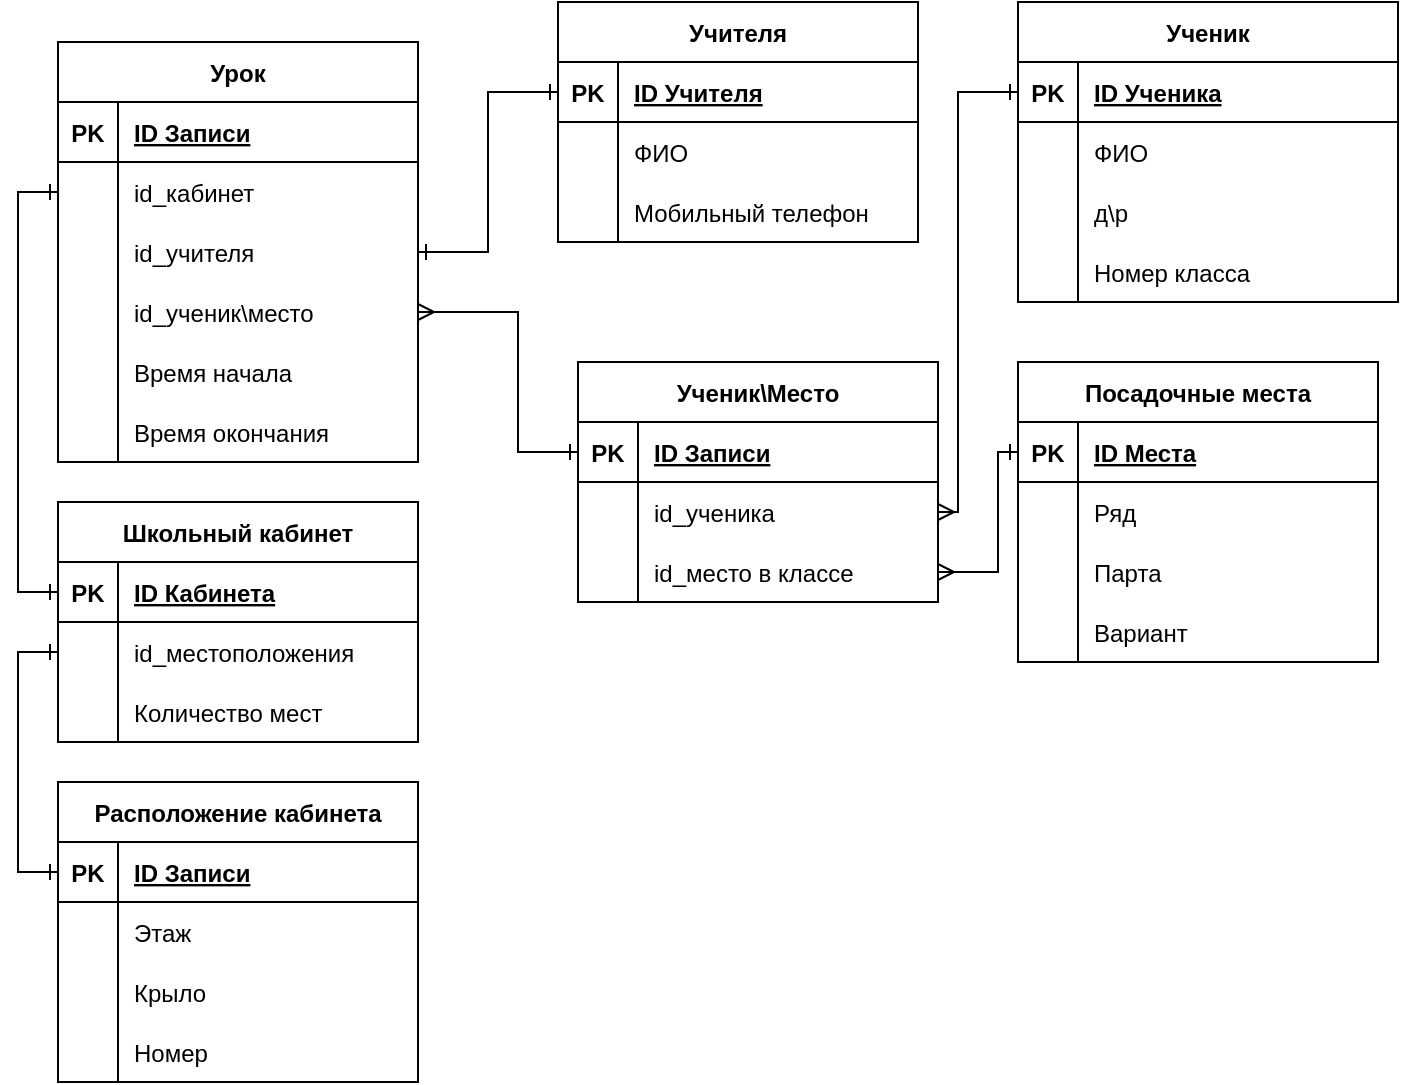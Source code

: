 <mxfile version="20.6.0" type="device"><diagram id="GnBNPRZtoL4V0QcMYUtD" name="Страница 1"><mxGraphModel dx="200" dy="111" grid="1" gridSize="10" guides="1" tooltips="1" connect="1" arrows="1" fold="1" page="1" pageScale="1" pageWidth="827" pageHeight="1169" math="0" shadow="0"><root><mxCell id="0"/><mxCell id="1" parent="0"/><mxCell id="-OCPKFXv0p_NNoQXQjHF-1" value="Школьный кабинет" style="shape=table;startSize=30;container=1;collapsible=1;childLayout=tableLayout;fixedRows=1;rowLines=0;fontStyle=1;align=center;resizeLast=1;" vertex="1" parent="1"><mxGeometry x="270" y="250" width="180" height="120" as="geometry"/></mxCell><mxCell id="-OCPKFXv0p_NNoQXQjHF-2" value="" style="shape=tableRow;horizontal=0;startSize=0;swimlaneHead=0;swimlaneBody=0;fillColor=none;collapsible=0;dropTarget=0;points=[[0,0.5],[1,0.5]];portConstraint=eastwest;top=0;left=0;right=0;bottom=1;" vertex="1" parent="-OCPKFXv0p_NNoQXQjHF-1"><mxGeometry y="30" width="180" height="30" as="geometry"/></mxCell><mxCell id="-OCPKFXv0p_NNoQXQjHF-3" value="PK" style="shape=partialRectangle;connectable=0;fillColor=none;top=0;left=0;bottom=0;right=0;fontStyle=1;overflow=hidden;" vertex="1" parent="-OCPKFXv0p_NNoQXQjHF-2"><mxGeometry width="30" height="30" as="geometry"><mxRectangle width="30" height="30" as="alternateBounds"/></mxGeometry></mxCell><mxCell id="-OCPKFXv0p_NNoQXQjHF-4" value="ID Кабинета" style="shape=partialRectangle;connectable=0;fillColor=none;top=0;left=0;bottom=0;right=0;align=left;spacingLeft=6;fontStyle=5;overflow=hidden;" vertex="1" parent="-OCPKFXv0p_NNoQXQjHF-2"><mxGeometry x="30" width="150" height="30" as="geometry"><mxRectangle width="150" height="30" as="alternateBounds"/></mxGeometry></mxCell><mxCell id="-OCPKFXv0p_NNoQXQjHF-5" value="" style="shape=tableRow;horizontal=0;startSize=0;swimlaneHead=0;swimlaneBody=0;fillColor=none;collapsible=0;dropTarget=0;points=[[0,0.5],[1,0.5]];portConstraint=eastwest;top=0;left=0;right=0;bottom=0;" vertex="1" parent="-OCPKFXv0p_NNoQXQjHF-1"><mxGeometry y="60" width="180" height="30" as="geometry"/></mxCell><mxCell id="-OCPKFXv0p_NNoQXQjHF-6" value="" style="shape=partialRectangle;connectable=0;fillColor=none;top=0;left=0;bottom=0;right=0;editable=1;overflow=hidden;" vertex="1" parent="-OCPKFXv0p_NNoQXQjHF-5"><mxGeometry width="30" height="30" as="geometry"><mxRectangle width="30" height="30" as="alternateBounds"/></mxGeometry></mxCell><mxCell id="-OCPKFXv0p_NNoQXQjHF-7" value="id_местоположения" style="shape=partialRectangle;connectable=0;fillColor=none;top=0;left=0;bottom=0;right=0;align=left;spacingLeft=6;overflow=hidden;" vertex="1" parent="-OCPKFXv0p_NNoQXQjHF-5"><mxGeometry x="30" width="150" height="30" as="geometry"><mxRectangle width="150" height="30" as="alternateBounds"/></mxGeometry></mxCell><mxCell id="-OCPKFXv0p_NNoQXQjHF-8" value="" style="shape=tableRow;horizontal=0;startSize=0;swimlaneHead=0;swimlaneBody=0;fillColor=none;collapsible=0;dropTarget=0;points=[[0,0.5],[1,0.5]];portConstraint=eastwest;top=0;left=0;right=0;bottom=0;" vertex="1" parent="-OCPKFXv0p_NNoQXQjHF-1"><mxGeometry y="90" width="180" height="30" as="geometry"/></mxCell><mxCell id="-OCPKFXv0p_NNoQXQjHF-9" value="" style="shape=partialRectangle;connectable=0;fillColor=none;top=0;left=0;bottom=0;right=0;editable=1;overflow=hidden;" vertex="1" parent="-OCPKFXv0p_NNoQXQjHF-8"><mxGeometry width="30" height="30" as="geometry"><mxRectangle width="30" height="30" as="alternateBounds"/></mxGeometry></mxCell><mxCell id="-OCPKFXv0p_NNoQXQjHF-10" value="Количество мест" style="shape=partialRectangle;connectable=0;fillColor=none;top=0;left=0;bottom=0;right=0;align=left;spacingLeft=6;overflow=hidden;" vertex="1" parent="-OCPKFXv0p_NNoQXQjHF-8"><mxGeometry x="30" width="150" height="30" as="geometry"><mxRectangle width="150" height="30" as="alternateBounds"/></mxGeometry></mxCell><mxCell id="-OCPKFXv0p_NNoQXQjHF-14" value="Урок" style="shape=table;startSize=30;container=1;collapsible=1;childLayout=tableLayout;fixedRows=1;rowLines=0;fontStyle=1;align=center;resizeLast=1;" vertex="1" parent="1"><mxGeometry x="270" y="20" width="180" height="210" as="geometry"/></mxCell><mxCell id="-OCPKFXv0p_NNoQXQjHF-15" value="" style="shape=tableRow;horizontal=0;startSize=0;swimlaneHead=0;swimlaneBody=0;fillColor=none;collapsible=0;dropTarget=0;points=[[0,0.5],[1,0.5]];portConstraint=eastwest;top=0;left=0;right=0;bottom=1;" vertex="1" parent="-OCPKFXv0p_NNoQXQjHF-14"><mxGeometry y="30" width="180" height="30" as="geometry"/></mxCell><mxCell id="-OCPKFXv0p_NNoQXQjHF-16" value="PK" style="shape=partialRectangle;connectable=0;fillColor=none;top=0;left=0;bottom=0;right=0;fontStyle=1;overflow=hidden;" vertex="1" parent="-OCPKFXv0p_NNoQXQjHF-15"><mxGeometry width="30" height="30" as="geometry"><mxRectangle width="30" height="30" as="alternateBounds"/></mxGeometry></mxCell><mxCell id="-OCPKFXv0p_NNoQXQjHF-17" value="ID Записи" style="shape=partialRectangle;connectable=0;fillColor=none;top=0;left=0;bottom=0;right=0;align=left;spacingLeft=6;fontStyle=5;overflow=hidden;" vertex="1" parent="-OCPKFXv0p_NNoQXQjHF-15"><mxGeometry x="30" width="150" height="30" as="geometry"><mxRectangle width="150" height="30" as="alternateBounds"/></mxGeometry></mxCell><mxCell id="-OCPKFXv0p_NNoQXQjHF-18" value="" style="shape=tableRow;horizontal=0;startSize=0;swimlaneHead=0;swimlaneBody=0;fillColor=none;collapsible=0;dropTarget=0;points=[[0,0.5],[1,0.5]];portConstraint=eastwest;top=0;left=0;right=0;bottom=0;" vertex="1" parent="-OCPKFXv0p_NNoQXQjHF-14"><mxGeometry y="60" width="180" height="30" as="geometry"/></mxCell><mxCell id="-OCPKFXv0p_NNoQXQjHF-19" value="" style="shape=partialRectangle;connectable=0;fillColor=none;top=0;left=0;bottom=0;right=0;editable=1;overflow=hidden;" vertex="1" parent="-OCPKFXv0p_NNoQXQjHF-18"><mxGeometry width="30" height="30" as="geometry"><mxRectangle width="30" height="30" as="alternateBounds"/></mxGeometry></mxCell><mxCell id="-OCPKFXv0p_NNoQXQjHF-20" value="id_кабинет" style="shape=partialRectangle;connectable=0;fillColor=none;top=0;left=0;bottom=0;right=0;align=left;spacingLeft=6;overflow=hidden;" vertex="1" parent="-OCPKFXv0p_NNoQXQjHF-18"><mxGeometry x="30" width="150" height="30" as="geometry"><mxRectangle width="150" height="30" as="alternateBounds"/></mxGeometry></mxCell><mxCell id="-OCPKFXv0p_NNoQXQjHF-21" value="" style="shape=tableRow;horizontal=0;startSize=0;swimlaneHead=0;swimlaneBody=0;fillColor=none;collapsible=0;dropTarget=0;points=[[0,0.5],[1,0.5]];portConstraint=eastwest;top=0;left=0;right=0;bottom=0;" vertex="1" parent="-OCPKFXv0p_NNoQXQjHF-14"><mxGeometry y="90" width="180" height="30" as="geometry"/></mxCell><mxCell id="-OCPKFXv0p_NNoQXQjHF-22" value="" style="shape=partialRectangle;connectable=0;fillColor=none;top=0;left=0;bottom=0;right=0;editable=1;overflow=hidden;" vertex="1" parent="-OCPKFXv0p_NNoQXQjHF-21"><mxGeometry width="30" height="30" as="geometry"><mxRectangle width="30" height="30" as="alternateBounds"/></mxGeometry></mxCell><mxCell id="-OCPKFXv0p_NNoQXQjHF-23" value="id_учителя" style="shape=partialRectangle;connectable=0;fillColor=none;top=0;left=0;bottom=0;right=0;align=left;spacingLeft=6;overflow=hidden;" vertex="1" parent="-OCPKFXv0p_NNoQXQjHF-21"><mxGeometry x="30" width="150" height="30" as="geometry"><mxRectangle width="150" height="30" as="alternateBounds"/></mxGeometry></mxCell><mxCell id="-OCPKFXv0p_NNoQXQjHF-24" value="" style="shape=tableRow;horizontal=0;startSize=0;swimlaneHead=0;swimlaneBody=0;fillColor=none;collapsible=0;dropTarget=0;points=[[0,0.5],[1,0.5]];portConstraint=eastwest;top=0;left=0;right=0;bottom=0;" vertex="1" parent="-OCPKFXv0p_NNoQXQjHF-14"><mxGeometry y="120" width="180" height="30" as="geometry"/></mxCell><mxCell id="-OCPKFXv0p_NNoQXQjHF-25" value="" style="shape=partialRectangle;connectable=0;fillColor=none;top=0;left=0;bottom=0;right=0;editable=1;overflow=hidden;" vertex="1" parent="-OCPKFXv0p_NNoQXQjHF-24"><mxGeometry width="30" height="30" as="geometry"><mxRectangle width="30" height="30" as="alternateBounds"/></mxGeometry></mxCell><mxCell id="-OCPKFXv0p_NNoQXQjHF-26" value="id_ученик\место" style="shape=partialRectangle;connectable=0;fillColor=none;top=0;left=0;bottom=0;right=0;align=left;spacingLeft=6;overflow=hidden;" vertex="1" parent="-OCPKFXv0p_NNoQXQjHF-24"><mxGeometry x="30" width="150" height="30" as="geometry"><mxRectangle width="150" height="30" as="alternateBounds"/></mxGeometry></mxCell><mxCell id="-OCPKFXv0p_NNoQXQjHF-134" value="" style="shape=tableRow;horizontal=0;startSize=0;swimlaneHead=0;swimlaneBody=0;fillColor=none;collapsible=0;dropTarget=0;points=[[0,0.5],[1,0.5]];portConstraint=eastwest;top=0;left=0;right=0;bottom=0;" vertex="1" parent="-OCPKFXv0p_NNoQXQjHF-14"><mxGeometry y="150" width="180" height="30" as="geometry"/></mxCell><mxCell id="-OCPKFXv0p_NNoQXQjHF-135" value="" style="shape=partialRectangle;connectable=0;fillColor=none;top=0;left=0;bottom=0;right=0;editable=1;overflow=hidden;" vertex="1" parent="-OCPKFXv0p_NNoQXQjHF-134"><mxGeometry width="30" height="30" as="geometry"><mxRectangle width="30" height="30" as="alternateBounds"/></mxGeometry></mxCell><mxCell id="-OCPKFXv0p_NNoQXQjHF-136" value="Время начала" style="shape=partialRectangle;connectable=0;fillColor=none;top=0;left=0;bottom=0;right=0;align=left;spacingLeft=6;overflow=hidden;" vertex="1" parent="-OCPKFXv0p_NNoQXQjHF-134"><mxGeometry x="30" width="150" height="30" as="geometry"><mxRectangle width="150" height="30" as="alternateBounds"/></mxGeometry></mxCell><mxCell id="-OCPKFXv0p_NNoQXQjHF-138" value="" style="shape=tableRow;horizontal=0;startSize=0;swimlaneHead=0;swimlaneBody=0;fillColor=none;collapsible=0;dropTarget=0;points=[[0,0.5],[1,0.5]];portConstraint=eastwest;top=0;left=0;right=0;bottom=0;" vertex="1" parent="-OCPKFXv0p_NNoQXQjHF-14"><mxGeometry y="180" width="180" height="30" as="geometry"/></mxCell><mxCell id="-OCPKFXv0p_NNoQXQjHF-139" value="" style="shape=partialRectangle;connectable=0;fillColor=none;top=0;left=0;bottom=0;right=0;editable=1;overflow=hidden;" vertex="1" parent="-OCPKFXv0p_NNoQXQjHF-138"><mxGeometry width="30" height="30" as="geometry"><mxRectangle width="30" height="30" as="alternateBounds"/></mxGeometry></mxCell><mxCell id="-OCPKFXv0p_NNoQXQjHF-140" value="Время окончания" style="shape=partialRectangle;connectable=0;fillColor=none;top=0;left=0;bottom=0;right=0;align=left;spacingLeft=6;overflow=hidden;" vertex="1" parent="-OCPKFXv0p_NNoQXQjHF-138"><mxGeometry x="30" width="150" height="30" as="geometry"><mxRectangle width="150" height="30" as="alternateBounds"/></mxGeometry></mxCell><mxCell id="-OCPKFXv0p_NNoQXQjHF-40" value="Учителя" style="shape=table;startSize=30;container=1;collapsible=1;childLayout=tableLayout;fixedRows=1;rowLines=0;fontStyle=1;align=center;resizeLast=1;" vertex="1" parent="1"><mxGeometry x="520" width="180" height="120" as="geometry"/></mxCell><mxCell id="-OCPKFXv0p_NNoQXQjHF-41" value="" style="shape=tableRow;horizontal=0;startSize=0;swimlaneHead=0;swimlaneBody=0;fillColor=none;collapsible=0;dropTarget=0;points=[[0,0.5],[1,0.5]];portConstraint=eastwest;top=0;left=0;right=0;bottom=1;" vertex="1" parent="-OCPKFXv0p_NNoQXQjHF-40"><mxGeometry y="30" width="180" height="30" as="geometry"/></mxCell><mxCell id="-OCPKFXv0p_NNoQXQjHF-42" value="PK" style="shape=partialRectangle;connectable=0;fillColor=none;top=0;left=0;bottom=0;right=0;fontStyle=1;overflow=hidden;" vertex="1" parent="-OCPKFXv0p_NNoQXQjHF-41"><mxGeometry width="30" height="30" as="geometry"><mxRectangle width="30" height="30" as="alternateBounds"/></mxGeometry></mxCell><mxCell id="-OCPKFXv0p_NNoQXQjHF-43" value="ID Учителя" style="shape=partialRectangle;connectable=0;fillColor=none;top=0;left=0;bottom=0;right=0;align=left;spacingLeft=6;fontStyle=5;overflow=hidden;" vertex="1" parent="-OCPKFXv0p_NNoQXQjHF-41"><mxGeometry x="30" width="150" height="30" as="geometry"><mxRectangle width="150" height="30" as="alternateBounds"/></mxGeometry></mxCell><mxCell id="-OCPKFXv0p_NNoQXQjHF-44" value="" style="shape=tableRow;horizontal=0;startSize=0;swimlaneHead=0;swimlaneBody=0;fillColor=none;collapsible=0;dropTarget=0;points=[[0,0.5],[1,0.5]];portConstraint=eastwest;top=0;left=0;right=0;bottom=0;" vertex="1" parent="-OCPKFXv0p_NNoQXQjHF-40"><mxGeometry y="60" width="180" height="30" as="geometry"/></mxCell><mxCell id="-OCPKFXv0p_NNoQXQjHF-45" value="" style="shape=partialRectangle;connectable=0;fillColor=none;top=0;left=0;bottom=0;right=0;editable=1;overflow=hidden;" vertex="1" parent="-OCPKFXv0p_NNoQXQjHF-44"><mxGeometry width="30" height="30" as="geometry"><mxRectangle width="30" height="30" as="alternateBounds"/></mxGeometry></mxCell><mxCell id="-OCPKFXv0p_NNoQXQjHF-46" value="ФИО" style="shape=partialRectangle;connectable=0;fillColor=none;top=0;left=0;bottom=0;right=0;align=left;spacingLeft=6;overflow=hidden;" vertex="1" parent="-OCPKFXv0p_NNoQXQjHF-44"><mxGeometry x="30" width="150" height="30" as="geometry"><mxRectangle width="150" height="30" as="alternateBounds"/></mxGeometry></mxCell><mxCell id="-OCPKFXv0p_NNoQXQjHF-47" value="" style="shape=tableRow;horizontal=0;startSize=0;swimlaneHead=0;swimlaneBody=0;fillColor=none;collapsible=0;dropTarget=0;points=[[0,0.5],[1,0.5]];portConstraint=eastwest;top=0;left=0;right=0;bottom=0;" vertex="1" parent="-OCPKFXv0p_NNoQXQjHF-40"><mxGeometry y="90" width="180" height="30" as="geometry"/></mxCell><mxCell id="-OCPKFXv0p_NNoQXQjHF-48" value="" style="shape=partialRectangle;connectable=0;fillColor=none;top=0;left=0;bottom=0;right=0;editable=1;overflow=hidden;" vertex="1" parent="-OCPKFXv0p_NNoQXQjHF-47"><mxGeometry width="30" height="30" as="geometry"><mxRectangle width="30" height="30" as="alternateBounds"/></mxGeometry></mxCell><mxCell id="-OCPKFXv0p_NNoQXQjHF-49" value="Мобильный телефон" style="shape=partialRectangle;connectable=0;fillColor=none;top=0;left=0;bottom=0;right=0;align=left;spacingLeft=6;overflow=hidden;" vertex="1" parent="-OCPKFXv0p_NNoQXQjHF-47"><mxGeometry x="30" width="150" height="30" as="geometry"><mxRectangle width="150" height="30" as="alternateBounds"/></mxGeometry></mxCell><mxCell id="-OCPKFXv0p_NNoQXQjHF-53" value="Ученик" style="shape=table;startSize=30;container=1;collapsible=1;childLayout=tableLayout;fixedRows=1;rowLines=0;fontStyle=1;align=center;resizeLast=1;" vertex="1" parent="1"><mxGeometry x="750" width="190" height="150" as="geometry"/></mxCell><mxCell id="-OCPKFXv0p_NNoQXQjHF-54" value="" style="shape=tableRow;horizontal=0;startSize=0;swimlaneHead=0;swimlaneBody=0;fillColor=none;collapsible=0;dropTarget=0;points=[[0,0.5],[1,0.5]];portConstraint=eastwest;top=0;left=0;right=0;bottom=1;" vertex="1" parent="-OCPKFXv0p_NNoQXQjHF-53"><mxGeometry y="30" width="190" height="30" as="geometry"/></mxCell><mxCell id="-OCPKFXv0p_NNoQXQjHF-55" value="PK" style="shape=partialRectangle;connectable=0;fillColor=none;top=0;left=0;bottom=0;right=0;fontStyle=1;overflow=hidden;" vertex="1" parent="-OCPKFXv0p_NNoQXQjHF-54"><mxGeometry width="30" height="30" as="geometry"><mxRectangle width="30" height="30" as="alternateBounds"/></mxGeometry></mxCell><mxCell id="-OCPKFXv0p_NNoQXQjHF-56" value="ID Ученика" style="shape=partialRectangle;connectable=0;fillColor=none;top=0;left=0;bottom=0;right=0;align=left;spacingLeft=6;fontStyle=5;overflow=hidden;" vertex="1" parent="-OCPKFXv0p_NNoQXQjHF-54"><mxGeometry x="30" width="160" height="30" as="geometry"><mxRectangle width="160" height="30" as="alternateBounds"/></mxGeometry></mxCell><mxCell id="-OCPKFXv0p_NNoQXQjHF-57" value="" style="shape=tableRow;horizontal=0;startSize=0;swimlaneHead=0;swimlaneBody=0;fillColor=none;collapsible=0;dropTarget=0;points=[[0,0.5],[1,0.5]];portConstraint=eastwest;top=0;left=0;right=0;bottom=0;" vertex="1" parent="-OCPKFXv0p_NNoQXQjHF-53"><mxGeometry y="60" width="190" height="30" as="geometry"/></mxCell><mxCell id="-OCPKFXv0p_NNoQXQjHF-58" value="" style="shape=partialRectangle;connectable=0;fillColor=none;top=0;left=0;bottom=0;right=0;editable=1;overflow=hidden;" vertex="1" parent="-OCPKFXv0p_NNoQXQjHF-57"><mxGeometry width="30" height="30" as="geometry"><mxRectangle width="30" height="30" as="alternateBounds"/></mxGeometry></mxCell><mxCell id="-OCPKFXv0p_NNoQXQjHF-59" value="ФИО" style="shape=partialRectangle;connectable=0;fillColor=none;top=0;left=0;bottom=0;right=0;align=left;spacingLeft=6;overflow=hidden;" vertex="1" parent="-OCPKFXv0p_NNoQXQjHF-57"><mxGeometry x="30" width="160" height="30" as="geometry"><mxRectangle width="160" height="30" as="alternateBounds"/></mxGeometry></mxCell><mxCell id="-OCPKFXv0p_NNoQXQjHF-60" value="" style="shape=tableRow;horizontal=0;startSize=0;swimlaneHead=0;swimlaneBody=0;fillColor=none;collapsible=0;dropTarget=0;points=[[0,0.5],[1,0.5]];portConstraint=eastwest;top=0;left=0;right=0;bottom=0;" vertex="1" parent="-OCPKFXv0p_NNoQXQjHF-53"><mxGeometry y="90" width="190" height="30" as="geometry"/></mxCell><mxCell id="-OCPKFXv0p_NNoQXQjHF-61" value="" style="shape=partialRectangle;connectable=0;fillColor=none;top=0;left=0;bottom=0;right=0;editable=1;overflow=hidden;" vertex="1" parent="-OCPKFXv0p_NNoQXQjHF-60"><mxGeometry width="30" height="30" as="geometry"><mxRectangle width="30" height="30" as="alternateBounds"/></mxGeometry></mxCell><mxCell id="-OCPKFXv0p_NNoQXQjHF-62" value="д\р" style="shape=partialRectangle;connectable=0;fillColor=none;top=0;left=0;bottom=0;right=0;align=left;spacingLeft=6;overflow=hidden;" vertex="1" parent="-OCPKFXv0p_NNoQXQjHF-60"><mxGeometry x="30" width="160" height="30" as="geometry"><mxRectangle width="160" height="30" as="alternateBounds"/></mxGeometry></mxCell><mxCell id="-OCPKFXv0p_NNoQXQjHF-125" value="" style="shape=tableRow;horizontal=0;startSize=0;swimlaneHead=0;swimlaneBody=0;fillColor=none;collapsible=0;dropTarget=0;points=[[0,0.5],[1,0.5]];portConstraint=eastwest;top=0;left=0;right=0;bottom=0;" vertex="1" parent="-OCPKFXv0p_NNoQXQjHF-53"><mxGeometry y="120" width="190" height="30" as="geometry"/></mxCell><mxCell id="-OCPKFXv0p_NNoQXQjHF-126" value="" style="shape=partialRectangle;connectable=0;fillColor=none;top=0;left=0;bottom=0;right=0;editable=1;overflow=hidden;" vertex="1" parent="-OCPKFXv0p_NNoQXQjHF-125"><mxGeometry width="30" height="30" as="geometry"><mxRectangle width="30" height="30" as="alternateBounds"/></mxGeometry></mxCell><mxCell id="-OCPKFXv0p_NNoQXQjHF-127" value="Номер класса" style="shape=partialRectangle;connectable=0;fillColor=none;top=0;left=0;bottom=0;right=0;align=left;spacingLeft=6;overflow=hidden;" vertex="1" parent="-OCPKFXv0p_NNoQXQjHF-125"><mxGeometry x="30" width="160" height="30" as="geometry"><mxRectangle width="160" height="30" as="alternateBounds"/></mxGeometry></mxCell><mxCell id="-OCPKFXv0p_NNoQXQjHF-66" value="Расположение кабинета" style="shape=table;startSize=30;container=1;collapsible=1;childLayout=tableLayout;fixedRows=1;rowLines=0;fontStyle=1;align=center;resizeLast=1;" vertex="1" parent="1"><mxGeometry x="270" y="390" width="180" height="150" as="geometry"/></mxCell><mxCell id="-OCPKFXv0p_NNoQXQjHF-67" value="" style="shape=tableRow;horizontal=0;startSize=0;swimlaneHead=0;swimlaneBody=0;fillColor=none;collapsible=0;dropTarget=0;points=[[0,0.5],[1,0.5]];portConstraint=eastwest;top=0;left=0;right=0;bottom=1;" vertex="1" parent="-OCPKFXv0p_NNoQXQjHF-66"><mxGeometry y="30" width="180" height="30" as="geometry"/></mxCell><mxCell id="-OCPKFXv0p_NNoQXQjHF-68" value="PK" style="shape=partialRectangle;connectable=0;fillColor=none;top=0;left=0;bottom=0;right=0;fontStyle=1;overflow=hidden;" vertex="1" parent="-OCPKFXv0p_NNoQXQjHF-67"><mxGeometry width="30" height="30" as="geometry"><mxRectangle width="30" height="30" as="alternateBounds"/></mxGeometry></mxCell><mxCell id="-OCPKFXv0p_NNoQXQjHF-69" value="ID Записи" style="shape=partialRectangle;connectable=0;fillColor=none;top=0;left=0;bottom=0;right=0;align=left;spacingLeft=6;fontStyle=5;overflow=hidden;" vertex="1" parent="-OCPKFXv0p_NNoQXQjHF-67"><mxGeometry x="30" width="150" height="30" as="geometry"><mxRectangle width="150" height="30" as="alternateBounds"/></mxGeometry></mxCell><mxCell id="-OCPKFXv0p_NNoQXQjHF-70" value="" style="shape=tableRow;horizontal=0;startSize=0;swimlaneHead=0;swimlaneBody=0;fillColor=none;collapsible=0;dropTarget=0;points=[[0,0.5],[1,0.5]];portConstraint=eastwest;top=0;left=0;right=0;bottom=0;" vertex="1" parent="-OCPKFXv0p_NNoQXQjHF-66"><mxGeometry y="60" width="180" height="30" as="geometry"/></mxCell><mxCell id="-OCPKFXv0p_NNoQXQjHF-71" value="" style="shape=partialRectangle;connectable=0;fillColor=none;top=0;left=0;bottom=0;right=0;editable=1;overflow=hidden;" vertex="1" parent="-OCPKFXv0p_NNoQXQjHF-70"><mxGeometry width="30" height="30" as="geometry"><mxRectangle width="30" height="30" as="alternateBounds"/></mxGeometry></mxCell><mxCell id="-OCPKFXv0p_NNoQXQjHF-72" value="Этаж" style="shape=partialRectangle;connectable=0;fillColor=none;top=0;left=0;bottom=0;right=0;align=left;spacingLeft=6;overflow=hidden;" vertex="1" parent="-OCPKFXv0p_NNoQXQjHF-70"><mxGeometry x="30" width="150" height="30" as="geometry"><mxRectangle width="150" height="30" as="alternateBounds"/></mxGeometry></mxCell><mxCell id="-OCPKFXv0p_NNoQXQjHF-73" value="" style="shape=tableRow;horizontal=0;startSize=0;swimlaneHead=0;swimlaneBody=0;fillColor=none;collapsible=0;dropTarget=0;points=[[0,0.5],[1,0.5]];portConstraint=eastwest;top=0;left=0;right=0;bottom=0;" vertex="1" parent="-OCPKFXv0p_NNoQXQjHF-66"><mxGeometry y="90" width="180" height="30" as="geometry"/></mxCell><mxCell id="-OCPKFXv0p_NNoQXQjHF-74" value="" style="shape=partialRectangle;connectable=0;fillColor=none;top=0;left=0;bottom=0;right=0;editable=1;overflow=hidden;" vertex="1" parent="-OCPKFXv0p_NNoQXQjHF-73"><mxGeometry width="30" height="30" as="geometry"><mxRectangle width="30" height="30" as="alternateBounds"/></mxGeometry></mxCell><mxCell id="-OCPKFXv0p_NNoQXQjHF-75" value="Крыло" style="shape=partialRectangle;connectable=0;fillColor=none;top=0;left=0;bottom=0;right=0;align=left;spacingLeft=6;overflow=hidden;" vertex="1" parent="-OCPKFXv0p_NNoQXQjHF-73"><mxGeometry x="30" width="150" height="30" as="geometry"><mxRectangle width="150" height="30" as="alternateBounds"/></mxGeometry></mxCell><mxCell id="-OCPKFXv0p_NNoQXQjHF-76" value="" style="shape=tableRow;horizontal=0;startSize=0;swimlaneHead=0;swimlaneBody=0;fillColor=none;collapsible=0;dropTarget=0;points=[[0,0.5],[1,0.5]];portConstraint=eastwest;top=0;left=0;right=0;bottom=0;" vertex="1" parent="-OCPKFXv0p_NNoQXQjHF-66"><mxGeometry y="120" width="180" height="30" as="geometry"/></mxCell><mxCell id="-OCPKFXv0p_NNoQXQjHF-77" value="" style="shape=partialRectangle;connectable=0;fillColor=none;top=0;left=0;bottom=0;right=0;editable=1;overflow=hidden;" vertex="1" parent="-OCPKFXv0p_NNoQXQjHF-76"><mxGeometry width="30" height="30" as="geometry"><mxRectangle width="30" height="30" as="alternateBounds"/></mxGeometry></mxCell><mxCell id="-OCPKFXv0p_NNoQXQjHF-78" value="Номер" style="shape=partialRectangle;connectable=0;fillColor=none;top=0;left=0;bottom=0;right=0;align=left;spacingLeft=6;overflow=hidden;" vertex="1" parent="-OCPKFXv0p_NNoQXQjHF-76"><mxGeometry x="30" width="150" height="30" as="geometry"><mxRectangle width="150" height="30" as="alternateBounds"/></mxGeometry></mxCell><mxCell id="-OCPKFXv0p_NNoQXQjHF-82" value="Посадочные места" style="shape=table;startSize=30;container=1;collapsible=1;childLayout=tableLayout;fixedRows=1;rowLines=0;fontStyle=1;align=center;resizeLast=1;" vertex="1" parent="1"><mxGeometry x="750" y="180" width="180" height="150" as="geometry"/></mxCell><mxCell id="-OCPKFXv0p_NNoQXQjHF-83" value="" style="shape=tableRow;horizontal=0;startSize=0;swimlaneHead=0;swimlaneBody=0;fillColor=none;collapsible=0;dropTarget=0;points=[[0,0.5],[1,0.5]];portConstraint=eastwest;top=0;left=0;right=0;bottom=1;" vertex="1" parent="-OCPKFXv0p_NNoQXQjHF-82"><mxGeometry y="30" width="180" height="30" as="geometry"/></mxCell><mxCell id="-OCPKFXv0p_NNoQXQjHF-84" value="PK" style="shape=partialRectangle;connectable=0;fillColor=none;top=0;left=0;bottom=0;right=0;fontStyle=1;overflow=hidden;" vertex="1" parent="-OCPKFXv0p_NNoQXQjHF-83"><mxGeometry width="30" height="30" as="geometry"><mxRectangle width="30" height="30" as="alternateBounds"/></mxGeometry></mxCell><mxCell id="-OCPKFXv0p_NNoQXQjHF-85" value="ID Места" style="shape=partialRectangle;connectable=0;fillColor=none;top=0;left=0;bottom=0;right=0;align=left;spacingLeft=6;fontStyle=5;overflow=hidden;" vertex="1" parent="-OCPKFXv0p_NNoQXQjHF-83"><mxGeometry x="30" width="150" height="30" as="geometry"><mxRectangle width="150" height="30" as="alternateBounds"/></mxGeometry></mxCell><mxCell id="-OCPKFXv0p_NNoQXQjHF-86" value="" style="shape=tableRow;horizontal=0;startSize=0;swimlaneHead=0;swimlaneBody=0;fillColor=none;collapsible=0;dropTarget=0;points=[[0,0.5],[1,0.5]];portConstraint=eastwest;top=0;left=0;right=0;bottom=0;" vertex="1" parent="-OCPKFXv0p_NNoQXQjHF-82"><mxGeometry y="60" width="180" height="30" as="geometry"/></mxCell><mxCell id="-OCPKFXv0p_NNoQXQjHF-87" value="" style="shape=partialRectangle;connectable=0;fillColor=none;top=0;left=0;bottom=0;right=0;editable=1;overflow=hidden;" vertex="1" parent="-OCPKFXv0p_NNoQXQjHF-86"><mxGeometry width="30" height="30" as="geometry"><mxRectangle width="30" height="30" as="alternateBounds"/></mxGeometry></mxCell><mxCell id="-OCPKFXv0p_NNoQXQjHF-88" value="Ряд" style="shape=partialRectangle;connectable=0;fillColor=none;top=0;left=0;bottom=0;right=0;align=left;spacingLeft=6;overflow=hidden;" vertex="1" parent="-OCPKFXv0p_NNoQXQjHF-86"><mxGeometry x="30" width="150" height="30" as="geometry"><mxRectangle width="150" height="30" as="alternateBounds"/></mxGeometry></mxCell><mxCell id="-OCPKFXv0p_NNoQXQjHF-89" value="" style="shape=tableRow;horizontal=0;startSize=0;swimlaneHead=0;swimlaneBody=0;fillColor=none;collapsible=0;dropTarget=0;points=[[0,0.5],[1,0.5]];portConstraint=eastwest;top=0;left=0;right=0;bottom=0;" vertex="1" parent="-OCPKFXv0p_NNoQXQjHF-82"><mxGeometry y="90" width="180" height="30" as="geometry"/></mxCell><mxCell id="-OCPKFXv0p_NNoQXQjHF-90" value="" style="shape=partialRectangle;connectable=0;fillColor=none;top=0;left=0;bottom=0;right=0;editable=1;overflow=hidden;" vertex="1" parent="-OCPKFXv0p_NNoQXQjHF-89"><mxGeometry width="30" height="30" as="geometry"><mxRectangle width="30" height="30" as="alternateBounds"/></mxGeometry></mxCell><mxCell id="-OCPKFXv0p_NNoQXQjHF-91" value="Парта" style="shape=partialRectangle;connectable=0;fillColor=none;top=0;left=0;bottom=0;right=0;align=left;spacingLeft=6;overflow=hidden;" vertex="1" parent="-OCPKFXv0p_NNoQXQjHF-89"><mxGeometry x="30" width="150" height="30" as="geometry"><mxRectangle width="150" height="30" as="alternateBounds"/></mxGeometry></mxCell><mxCell id="-OCPKFXv0p_NNoQXQjHF-92" value="" style="shape=tableRow;horizontal=0;startSize=0;swimlaneHead=0;swimlaneBody=0;fillColor=none;collapsible=0;dropTarget=0;points=[[0,0.5],[1,0.5]];portConstraint=eastwest;top=0;left=0;right=0;bottom=0;" vertex="1" parent="-OCPKFXv0p_NNoQXQjHF-82"><mxGeometry y="120" width="180" height="30" as="geometry"/></mxCell><mxCell id="-OCPKFXv0p_NNoQXQjHF-93" value="" style="shape=partialRectangle;connectable=0;fillColor=none;top=0;left=0;bottom=0;right=0;editable=1;overflow=hidden;" vertex="1" parent="-OCPKFXv0p_NNoQXQjHF-92"><mxGeometry width="30" height="30" as="geometry"><mxRectangle width="30" height="30" as="alternateBounds"/></mxGeometry></mxCell><mxCell id="-OCPKFXv0p_NNoQXQjHF-94" value="Вариант" style="shape=partialRectangle;connectable=0;fillColor=none;top=0;left=0;bottom=0;right=0;align=left;spacingLeft=6;overflow=hidden;" vertex="1" parent="-OCPKFXv0p_NNoQXQjHF-92"><mxGeometry x="30" width="150" height="30" as="geometry"><mxRectangle width="150" height="30" as="alternateBounds"/></mxGeometry></mxCell><mxCell id="-OCPKFXv0p_NNoQXQjHF-95" style="edgeStyle=orthogonalEdgeStyle;rounded=0;orthogonalLoop=1;jettySize=auto;html=1;startArrow=ERone;startFill=0;endArrow=ERone;endFill=0;exitX=0;exitY=0.5;exitDx=0;exitDy=0;entryX=0;entryY=0.5;entryDx=0;entryDy=0;" edge="1" parent="1" source="-OCPKFXv0p_NNoQXQjHF-67" target="-OCPKFXv0p_NNoQXQjHF-5"><mxGeometry relative="1" as="geometry"><mxPoint x="160" y="320" as="targetPoint"/><Array as="points"><mxPoint x="250" y="435"/><mxPoint x="250" y="325"/></Array></mxGeometry></mxCell><mxCell id="-OCPKFXv0p_NNoQXQjHF-104" style="edgeStyle=orthogonalEdgeStyle;rounded=0;orthogonalLoop=1;jettySize=auto;html=1;entryX=0;entryY=0.5;entryDx=0;entryDy=0;startArrow=ERone;startFill=0;endArrow=ERone;endFill=0;exitX=0;exitY=0.5;exitDx=0;exitDy=0;" edge="1" parent="1" source="-OCPKFXv0p_NNoQXQjHF-2" target="-OCPKFXv0p_NNoQXQjHF-18"><mxGeometry relative="1" as="geometry"><mxPoint x="700" y="225" as="sourcePoint"/><mxPoint x="770" y="105" as="targetPoint"/></mxGeometry></mxCell><mxCell id="-OCPKFXv0p_NNoQXQjHF-105" style="edgeStyle=orthogonalEdgeStyle;rounded=0;orthogonalLoop=1;jettySize=auto;html=1;entryX=0;entryY=0.5;entryDx=0;entryDy=0;startArrow=ERone;startFill=0;endArrow=ERone;endFill=0;exitX=1;exitY=0.5;exitDx=0;exitDy=0;" edge="1" parent="1" source="-OCPKFXv0p_NNoQXQjHF-21" target="-OCPKFXv0p_NNoQXQjHF-41"><mxGeometry relative="1" as="geometry"><mxPoint x="710" y="235" as="sourcePoint"/><mxPoint x="780" y="115" as="targetPoint"/></mxGeometry></mxCell><mxCell id="-OCPKFXv0p_NNoQXQjHF-106" value="Ученик\Место" style="shape=table;startSize=30;container=1;collapsible=1;childLayout=tableLayout;fixedRows=1;rowLines=0;fontStyle=1;align=center;resizeLast=1;" vertex="1" parent="1"><mxGeometry x="530" y="180" width="180" height="120" as="geometry"/></mxCell><mxCell id="-OCPKFXv0p_NNoQXQjHF-107" value="" style="shape=tableRow;horizontal=0;startSize=0;swimlaneHead=0;swimlaneBody=0;fillColor=none;collapsible=0;dropTarget=0;points=[[0,0.5],[1,0.5]];portConstraint=eastwest;top=0;left=0;right=0;bottom=1;" vertex="1" parent="-OCPKFXv0p_NNoQXQjHF-106"><mxGeometry y="30" width="180" height="30" as="geometry"/></mxCell><mxCell id="-OCPKFXv0p_NNoQXQjHF-108" value="PK" style="shape=partialRectangle;connectable=0;fillColor=none;top=0;left=0;bottom=0;right=0;fontStyle=1;overflow=hidden;" vertex="1" parent="-OCPKFXv0p_NNoQXQjHF-107"><mxGeometry width="30" height="30" as="geometry"><mxRectangle width="30" height="30" as="alternateBounds"/></mxGeometry></mxCell><mxCell id="-OCPKFXv0p_NNoQXQjHF-109" value="ID Записи" style="shape=partialRectangle;connectable=0;fillColor=none;top=0;left=0;bottom=0;right=0;align=left;spacingLeft=6;fontStyle=5;overflow=hidden;" vertex="1" parent="-OCPKFXv0p_NNoQXQjHF-107"><mxGeometry x="30" width="150" height="30" as="geometry"><mxRectangle width="150" height="30" as="alternateBounds"/></mxGeometry></mxCell><mxCell id="-OCPKFXv0p_NNoQXQjHF-110" value="" style="shape=tableRow;horizontal=0;startSize=0;swimlaneHead=0;swimlaneBody=0;fillColor=none;collapsible=0;dropTarget=0;points=[[0,0.5],[1,0.5]];portConstraint=eastwest;top=0;left=0;right=0;bottom=0;" vertex="1" parent="-OCPKFXv0p_NNoQXQjHF-106"><mxGeometry y="60" width="180" height="30" as="geometry"/></mxCell><mxCell id="-OCPKFXv0p_NNoQXQjHF-111" value="" style="shape=partialRectangle;connectable=0;fillColor=none;top=0;left=0;bottom=0;right=0;editable=1;overflow=hidden;" vertex="1" parent="-OCPKFXv0p_NNoQXQjHF-110"><mxGeometry width="30" height="30" as="geometry"><mxRectangle width="30" height="30" as="alternateBounds"/></mxGeometry></mxCell><mxCell id="-OCPKFXv0p_NNoQXQjHF-112" value="id_ученика" style="shape=partialRectangle;connectable=0;fillColor=none;top=0;left=0;bottom=0;right=0;align=left;spacingLeft=6;overflow=hidden;" vertex="1" parent="-OCPKFXv0p_NNoQXQjHF-110"><mxGeometry x="30" width="150" height="30" as="geometry"><mxRectangle width="150" height="30" as="alternateBounds"/></mxGeometry></mxCell><mxCell id="-OCPKFXv0p_NNoQXQjHF-113" value="" style="shape=tableRow;horizontal=0;startSize=0;swimlaneHead=0;swimlaneBody=0;fillColor=none;collapsible=0;dropTarget=0;points=[[0,0.5],[1,0.5]];portConstraint=eastwest;top=0;left=0;right=0;bottom=0;" vertex="1" parent="-OCPKFXv0p_NNoQXQjHF-106"><mxGeometry y="90" width="180" height="30" as="geometry"/></mxCell><mxCell id="-OCPKFXv0p_NNoQXQjHF-114" value="" style="shape=partialRectangle;connectable=0;fillColor=none;top=0;left=0;bottom=0;right=0;editable=1;overflow=hidden;" vertex="1" parent="-OCPKFXv0p_NNoQXQjHF-113"><mxGeometry width="30" height="30" as="geometry"><mxRectangle width="30" height="30" as="alternateBounds"/></mxGeometry></mxCell><mxCell id="-OCPKFXv0p_NNoQXQjHF-115" value="id_место в классе" style="shape=partialRectangle;connectable=0;fillColor=none;top=0;left=0;bottom=0;right=0;align=left;spacingLeft=6;overflow=hidden;" vertex="1" parent="-OCPKFXv0p_NNoQXQjHF-113"><mxGeometry x="30" width="150" height="30" as="geometry"><mxRectangle width="150" height="30" as="alternateBounds"/></mxGeometry></mxCell><mxCell id="-OCPKFXv0p_NNoQXQjHF-119" style="edgeStyle=orthogonalEdgeStyle;rounded=0;orthogonalLoop=1;jettySize=auto;html=1;entryX=0;entryY=0.5;entryDx=0;entryDy=0;startArrow=ERmany;startFill=0;endArrow=ERone;endFill=0;" edge="1" parent="1" source="-OCPKFXv0p_NNoQXQjHF-110" target="-OCPKFXv0p_NNoQXQjHF-54"><mxGeometry relative="1" as="geometry"><Array as="points"><mxPoint x="720" y="255"/><mxPoint x="720" y="45"/></Array></mxGeometry></mxCell><mxCell id="-OCPKFXv0p_NNoQXQjHF-120" style="edgeStyle=orthogonalEdgeStyle;rounded=0;orthogonalLoop=1;jettySize=auto;html=1;entryX=0;entryY=0.5;entryDx=0;entryDy=0;startArrow=ERmany;startFill=0;endArrow=ERone;endFill=0;" edge="1" parent="1" source="-OCPKFXv0p_NNoQXQjHF-113" target="-OCPKFXv0p_NNoQXQjHF-83"><mxGeometry relative="1" as="geometry"><Array as="points"><mxPoint x="740" y="285"/><mxPoint x="740" y="225"/></Array></mxGeometry></mxCell><mxCell id="-OCPKFXv0p_NNoQXQjHF-129" style="edgeStyle=orthogonalEdgeStyle;rounded=0;orthogonalLoop=1;jettySize=auto;html=1;entryX=0;entryY=0.5;entryDx=0;entryDy=0;startArrow=ERmany;startFill=0;endArrow=ERone;endFill=0;exitX=1;exitY=0.5;exitDx=0;exitDy=0;" edge="1" parent="1" source="-OCPKFXv0p_NNoQXQjHF-24" target="-OCPKFXv0p_NNoQXQjHF-107"><mxGeometry relative="1" as="geometry"><mxPoint x="420" y="280" as="sourcePoint"/><mxPoint x="420" y="290" as="targetPoint"/><Array as="points"><mxPoint x="500" y="155"/><mxPoint x="500" y="225"/></Array></mxGeometry></mxCell></root></mxGraphModel></diagram></mxfile>